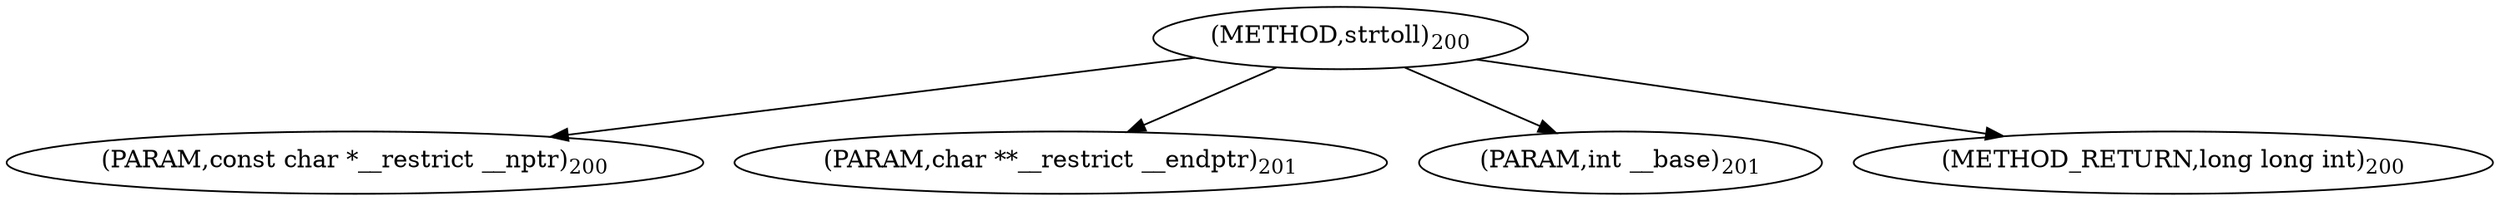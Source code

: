 digraph "strtoll" {  
"4702" [label = <(METHOD,strtoll)<SUB>200</SUB>> ]
"4703" [label = <(PARAM,const char *__restrict __nptr)<SUB>200</SUB>> ]
"4704" [label = <(PARAM,char **__restrict __endptr)<SUB>201</SUB>> ]
"4705" [label = <(PARAM,int __base)<SUB>201</SUB>> ]
"4706" [label = <(METHOD_RETURN,long long int)<SUB>200</SUB>> ]
  "4702" -> "4703" 
  "4702" -> "4704" 
  "4702" -> "4705" 
  "4702" -> "4706" 
}

